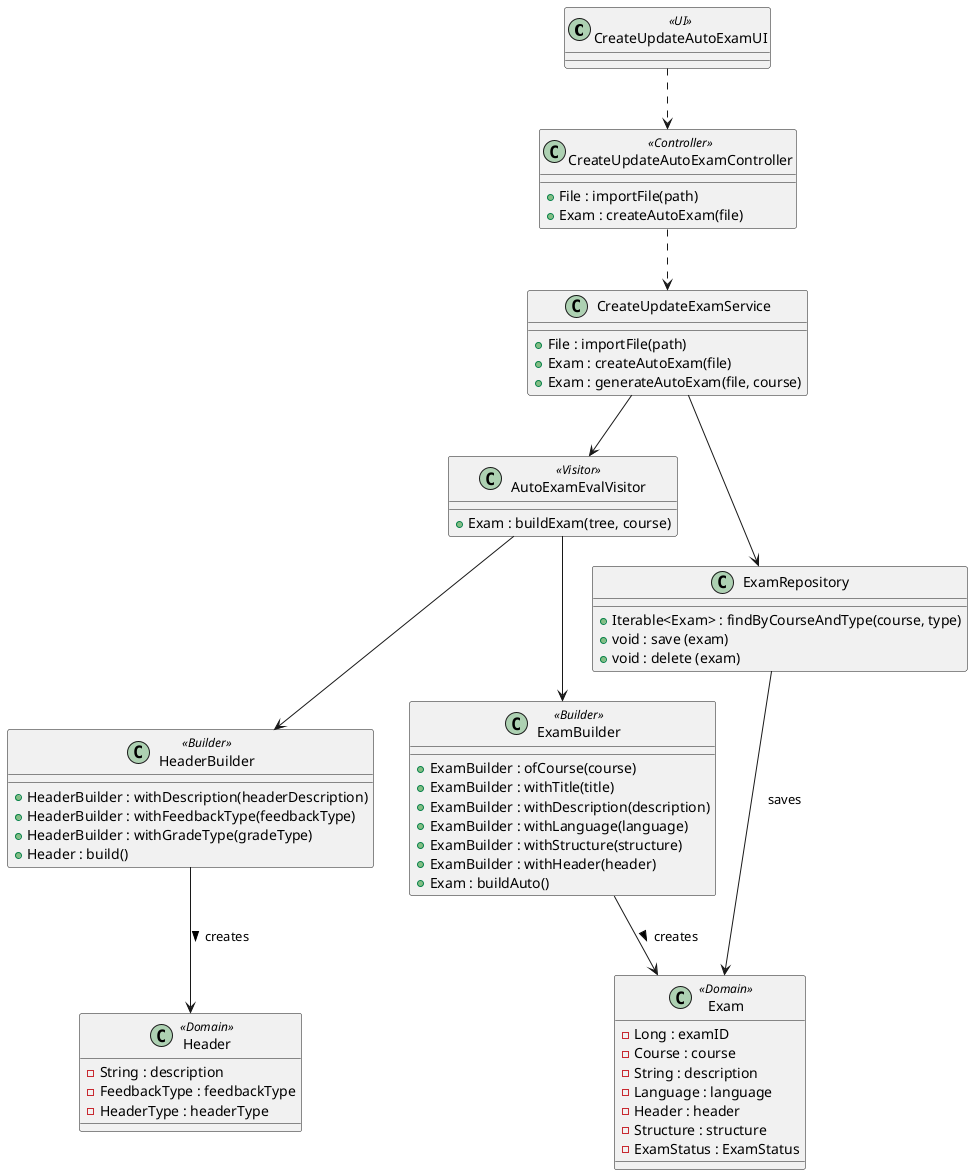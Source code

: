@startuml

class CreateUpdateAutoExamUI <<UI>> {
}

class CreateUpdateAutoExamController <<Controller>> {
    + File : importFile(path)
    + Exam : createAutoExam(file)
}

class CreateUpdateExamService {
    + File : importFile(path)
    + Exam : createAutoExam(file)
    + Exam : generateAutoExam(file, course)
}

class AutoExamEvalVisitor <<Visitor>> {
    + Exam : buildExam(tree, course)
}

class ExamBuilder <<Builder>> {
    + ExamBuilder : ofCourse(course)
    + ExamBuilder : withTitle(title)
    + ExamBuilder : withDescription(description)
    + ExamBuilder : withLanguage(language)
    + ExamBuilder : withStructure(structure)
    + ExamBuilder : withHeader(header)
    + Exam : buildAuto()
}

class HeaderBuilder <<Builder>> {
    + HeaderBuilder : withDescription(headerDescription)
    + HeaderBuilder : withFeedbackType(feedbackType)
    + HeaderBuilder : withGradeType(gradeType)
    + Header : build()
}

class Exam <<Domain>> {
    - Long : examID
    - Course : course
    - String : description
    - Language : language
    - Header : header
    - Structure : structure
    - ExamStatus : ExamStatus
}

class Header <<Domain>> {
    - String : description
    - FeedbackType : feedbackType
    - HeaderType : headerType
    }

class ExamRepository {
    + Iterable<Exam> : findByCourseAndType(course, type)
    + void : save (exam)
    + void : delete (exam)
}



CreateUpdateAutoExamUI ..> CreateUpdateAutoExamController
CreateUpdateAutoExamController ..> CreateUpdateExamService
CreateUpdateExamService --> ExamRepository
ExamRepository --> Exam : saves
CreateUpdateExamService --> AutoExamEvalVisitor
AutoExamEvalVisitor --> ExamBuilder
ExamBuilder --> Exam : creates >
AutoExamEvalVisitor --> HeaderBuilder
HeaderBuilder --> Header : creates >

@enduml